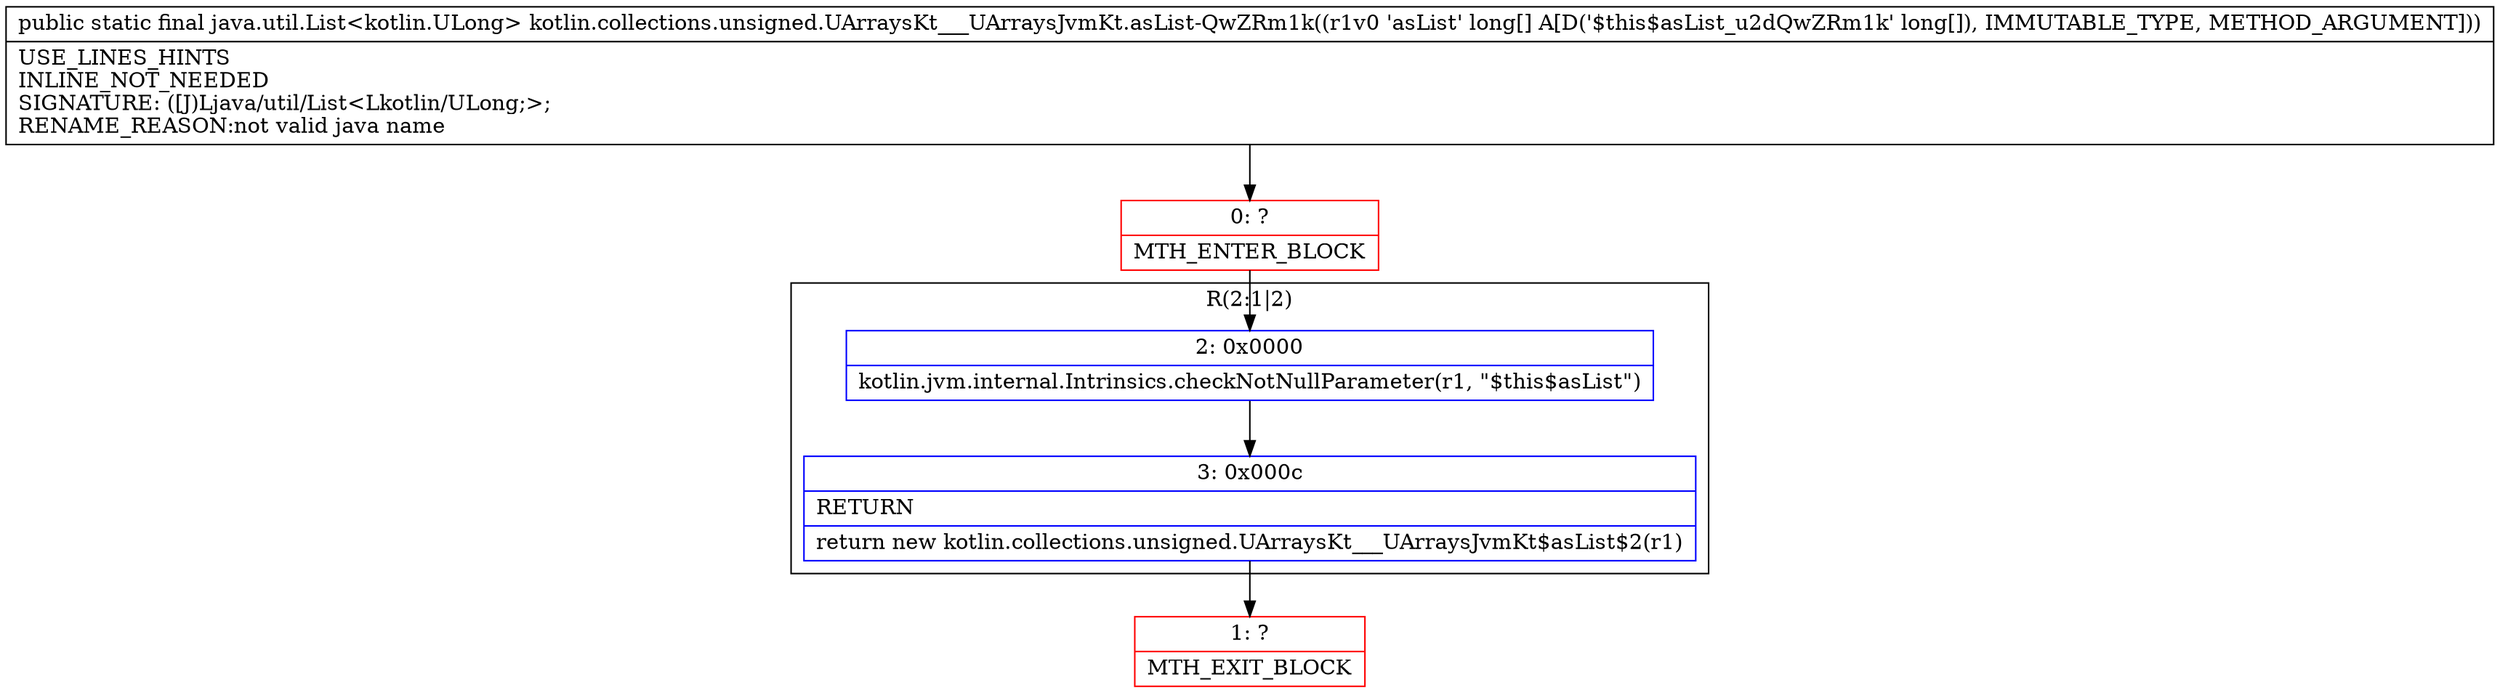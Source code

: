 digraph "CFG forkotlin.collections.unsigned.UArraysKt___UArraysJvmKt.asList\-QwZRm1k([J)Ljava\/util\/List;" {
subgraph cluster_Region_703102149 {
label = "R(2:1|2)";
node [shape=record,color=blue];
Node_2 [shape=record,label="{2\:\ 0x0000|kotlin.jvm.internal.Intrinsics.checkNotNullParameter(r1, \"$this$asList\")\l}"];
Node_3 [shape=record,label="{3\:\ 0x000c|RETURN\l|return new kotlin.collections.unsigned.UArraysKt___UArraysJvmKt$asList$2(r1)\l}"];
}
Node_0 [shape=record,color=red,label="{0\:\ ?|MTH_ENTER_BLOCK\l}"];
Node_1 [shape=record,color=red,label="{1\:\ ?|MTH_EXIT_BLOCK\l}"];
MethodNode[shape=record,label="{public static final java.util.List\<kotlin.ULong\> kotlin.collections.unsigned.UArraysKt___UArraysJvmKt.asList\-QwZRm1k((r1v0 'asList' long[] A[D('$this$asList_u2dQwZRm1k' long[]), IMMUTABLE_TYPE, METHOD_ARGUMENT]))  | USE_LINES_HINTS\lINLINE_NOT_NEEDED\lSIGNATURE: ([J)Ljava\/util\/List\<Lkotlin\/ULong;\>;\lRENAME_REASON:not valid java name\l}"];
MethodNode -> Node_0;Node_2 -> Node_3;
Node_3 -> Node_1;
Node_0 -> Node_2;
}

